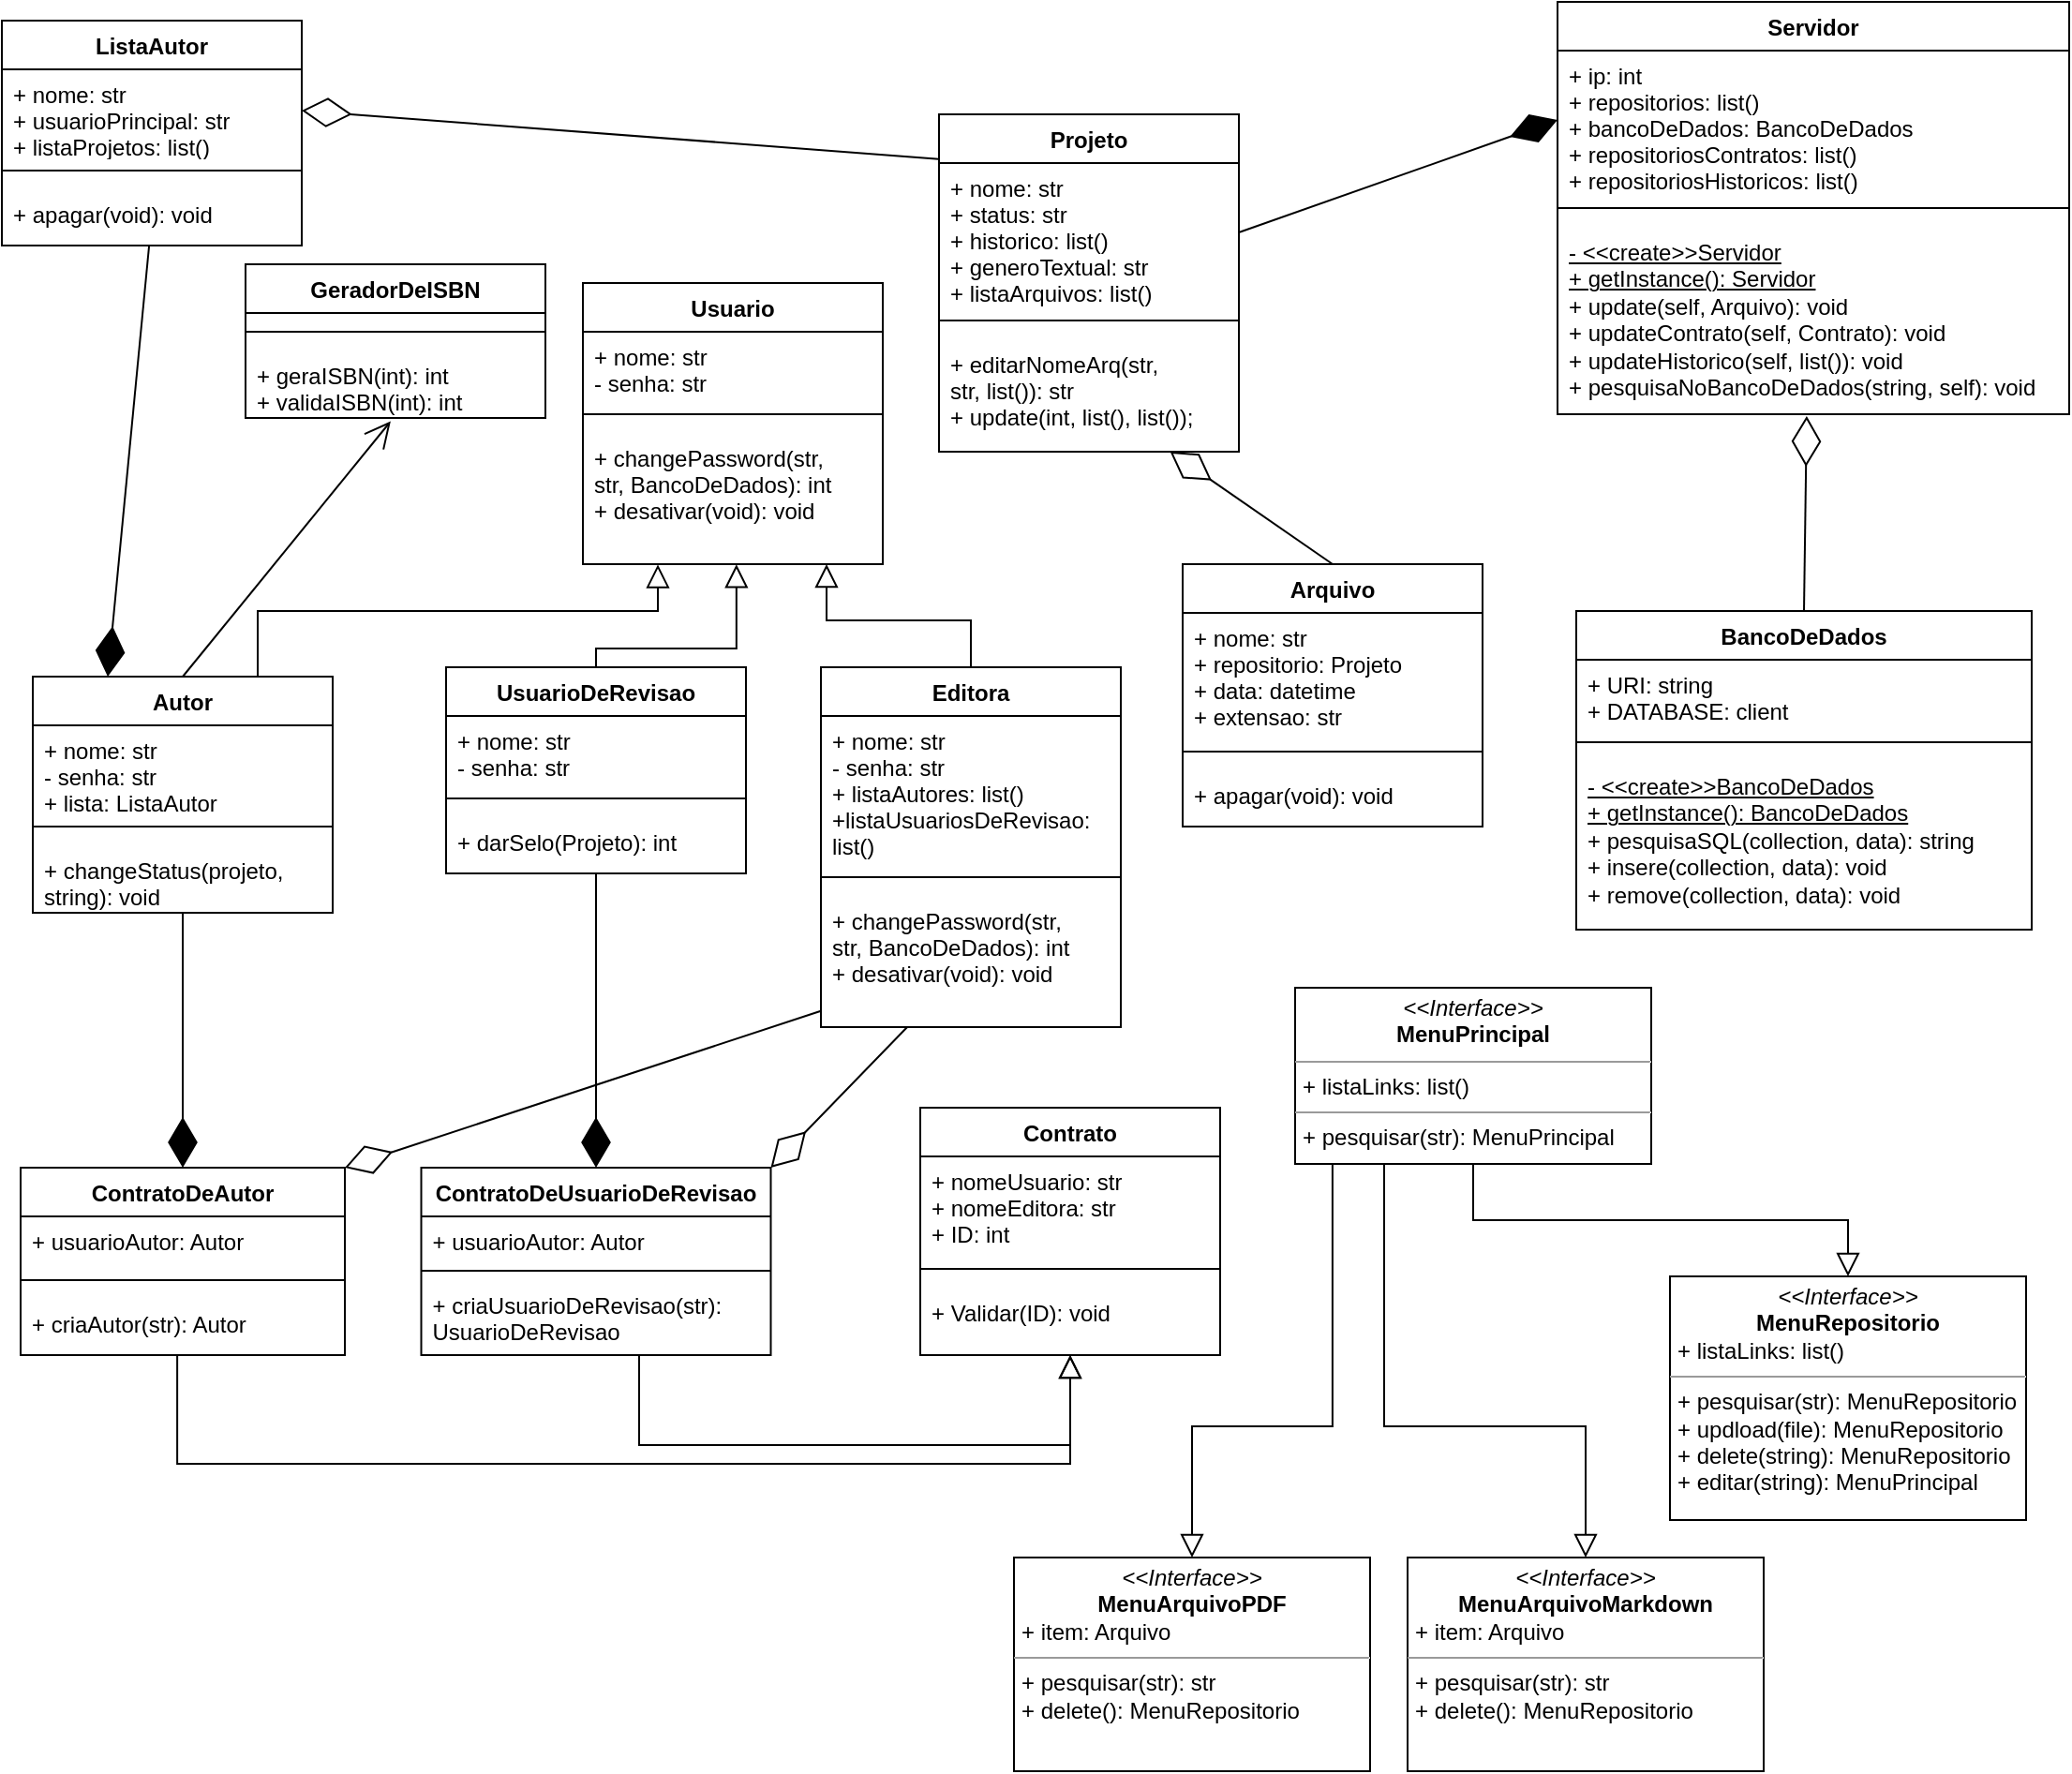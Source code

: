 <mxfile version="16.5.3" type="github">
  <diagram id="iD0jJyExuzn9wdiRFbf3" name="Page-1">
    <mxGraphModel dx="1021" dy="584" grid="1" gridSize="10" guides="1" tooltips="1" connect="1" arrows="1" fold="1" page="1" pageScale="1" pageWidth="1169" pageHeight="827" background="#ffffff" math="0" shadow="0">
      <root>
        <mxCell id="0" />
        <mxCell id="1" parent="0" />
        <mxCell id="a2z8byq1sfgldATIfAdU-1" value="Usuario" style="swimlane;fontStyle=1;align=center;verticalAlign=top;childLayout=stackLayout;horizontal=1;startSize=26;horizontalStack=0;resizeParent=1;resizeParentMax=0;resizeLast=0;collapsible=1;marginBottom=0;" parent="1" vertex="1">
          <mxGeometry x="320" y="690" width="160" height="150" as="geometry" />
        </mxCell>
        <mxCell id="a2z8byq1sfgldATIfAdU-2" value="+ nome: str&#xa;- senha: str" style="text;strokeColor=none;fillColor=none;align=left;verticalAlign=top;spacingLeft=4;spacingRight=4;overflow=hidden;rotatable=0;points=[[0,0.5],[1,0.5]];portConstraint=eastwest;" parent="a2z8byq1sfgldATIfAdU-1" vertex="1">
          <mxGeometry y="26" width="160" height="34" as="geometry" />
        </mxCell>
        <mxCell id="a2z8byq1sfgldATIfAdU-3" value="" style="line;strokeWidth=1;fillColor=none;align=left;verticalAlign=middle;spacingTop=-1;spacingLeft=3;spacingRight=3;rotatable=0;labelPosition=right;points=[];portConstraint=eastwest;" parent="a2z8byq1sfgldATIfAdU-1" vertex="1">
          <mxGeometry y="60" width="160" height="20" as="geometry" />
        </mxCell>
        <mxCell id="a2z8byq1sfgldATIfAdU-4" value="+ changePassword(str,&#xa;str, BancoDeDados): int&#xa;+ desativar(void): void " style="text;strokeColor=none;fillColor=none;align=left;verticalAlign=top;spacingLeft=4;spacingRight=4;overflow=hidden;rotatable=0;points=[[0,0.5],[1,0.5]];portConstraint=eastwest;" parent="a2z8byq1sfgldATIfAdU-1" vertex="1">
          <mxGeometry y="80" width="160" height="70" as="geometry" />
        </mxCell>
        <mxCell id="a2z8byq1sfgldATIfAdU-5" value="Autor" style="swimlane;fontStyle=1;align=center;verticalAlign=top;childLayout=stackLayout;horizontal=1;startSize=26;horizontalStack=0;resizeParent=1;resizeParentMax=0;resizeLast=0;collapsible=1;marginBottom=0;" parent="1" vertex="1">
          <mxGeometry x="26.5" y="900" width="160" height="126" as="geometry" />
        </mxCell>
        <mxCell id="a2z8byq1sfgldATIfAdU-6" value="+ nome: str&#xa;- senha: str&#xa;+ lista: ListaAutor" style="text;strokeColor=none;fillColor=none;align=left;verticalAlign=top;spacingLeft=4;spacingRight=4;overflow=hidden;rotatable=0;points=[[0,0.5],[1,0.5]];portConstraint=eastwest;" parent="a2z8byq1sfgldATIfAdU-5" vertex="1">
          <mxGeometry y="26" width="160" height="44" as="geometry" />
        </mxCell>
        <mxCell id="a2z8byq1sfgldATIfAdU-7" value="" style="line;strokeWidth=1;fillColor=none;align=left;verticalAlign=middle;spacingTop=-1;spacingLeft=3;spacingRight=3;rotatable=0;labelPosition=right;points=[];portConstraint=eastwest;" parent="a2z8byq1sfgldATIfAdU-5" vertex="1">
          <mxGeometry y="70" width="160" height="20" as="geometry" />
        </mxCell>
        <mxCell id="a2z8byq1sfgldATIfAdU-8" value="+ changeStatus(projeto,&#xa;string): void" style="text;strokeColor=none;fillColor=none;align=left;verticalAlign=top;spacingLeft=4;spacingRight=4;overflow=hidden;rotatable=0;points=[[0,0.5],[1,0.5]];portConstraint=eastwest;" parent="a2z8byq1sfgldATIfAdU-5" vertex="1">
          <mxGeometry y="90" width="160" height="36" as="geometry" />
        </mxCell>
        <mxCell id="a2z8byq1sfgldATIfAdU-9" value="" style="endArrow=block;endSize=10;endFill=0;shadow=0;strokeWidth=1;rounded=0;edgeStyle=elbowEdgeStyle;elbow=vertical;exitX=0.75;exitY=0;exitDx=0;exitDy=0;entryX=0.25;entryY=1.003;entryDx=0;entryDy=0;entryPerimeter=0;" parent="1" source="a2z8byq1sfgldATIfAdU-5" target="a2z8byq1sfgldATIfAdU-4" edge="1">
          <mxGeometry width="160" relative="1" as="geometry">
            <mxPoint x="387" y="959" as="sourcePoint" />
            <mxPoint x="437" y="845" as="targetPoint" />
            <Array as="points">
              <mxPoint x="170" y="865" />
              <mxPoint x="407" y="865" />
              <mxPoint x="417" y="895" />
            </Array>
          </mxGeometry>
        </mxCell>
        <mxCell id="a2z8byq1sfgldATIfAdU-10" value="UsuarioDeRevisao" style="swimlane;fontStyle=1;align=center;verticalAlign=top;childLayout=stackLayout;horizontal=1;startSize=26;horizontalStack=0;resizeParent=1;resizeParentMax=0;resizeLast=0;collapsible=1;marginBottom=0;" parent="1" vertex="1">
          <mxGeometry x="247" y="895" width="160" height="110" as="geometry" />
        </mxCell>
        <mxCell id="a2z8byq1sfgldATIfAdU-11" value="+ nome: str&#xa;- senha: str" style="text;strokeColor=none;fillColor=none;align=left;verticalAlign=top;spacingLeft=4;spacingRight=4;overflow=hidden;rotatable=0;points=[[0,0.5],[1,0.5]];portConstraint=eastwest;" parent="a2z8byq1sfgldATIfAdU-10" vertex="1">
          <mxGeometry y="26" width="160" height="34" as="geometry" />
        </mxCell>
        <mxCell id="a2z8byq1sfgldATIfAdU-12" value="" style="line;strokeWidth=1;fillColor=none;align=left;verticalAlign=middle;spacingTop=-1;spacingLeft=3;spacingRight=3;rotatable=0;labelPosition=right;points=[];portConstraint=eastwest;" parent="a2z8byq1sfgldATIfAdU-10" vertex="1">
          <mxGeometry y="60" width="160" height="20" as="geometry" />
        </mxCell>
        <mxCell id="a2z8byq1sfgldATIfAdU-13" value="+ darSelo(Projeto): int" style="text;strokeColor=none;fillColor=none;align=left;verticalAlign=top;spacingLeft=4;spacingRight=4;overflow=hidden;rotatable=0;points=[[0,0.5],[1,0.5]];portConstraint=eastwest;" parent="a2z8byq1sfgldATIfAdU-10" vertex="1">
          <mxGeometry y="80" width="160" height="30" as="geometry" />
        </mxCell>
        <mxCell id="a2z8byq1sfgldATIfAdU-14" value="" style="endArrow=block;endSize=10;endFill=0;shadow=0;strokeWidth=1;rounded=0;edgeStyle=elbowEdgeStyle;elbow=vertical;exitX=0.5;exitY=0;exitDx=0;exitDy=0;entryX=0.512;entryY=1.002;entryDx=0;entryDy=0;entryPerimeter=0;" parent="1" source="a2z8byq1sfgldATIfAdU-10" target="a2z8byq1sfgldATIfAdU-4" edge="1">
          <mxGeometry width="160" relative="1" as="geometry">
            <mxPoint x="567" y="975" as="sourcePoint" />
            <mxPoint x="437" y="845" as="targetPoint" />
            <Array as="points">
              <mxPoint x="447" y="885" />
              <mxPoint x="487" y="865" />
              <mxPoint x="487" y="895" />
              <mxPoint x="497" y="905" />
            </Array>
          </mxGeometry>
        </mxCell>
        <mxCell id="a2z8byq1sfgldATIfAdU-15" value="Projeto" style="swimlane;fontStyle=1;align=center;verticalAlign=top;childLayout=stackLayout;horizontal=1;startSize=26;horizontalStack=0;resizeParent=1;resizeParentMax=0;resizeLast=0;collapsible=1;marginBottom=0;" parent="1" vertex="1">
          <mxGeometry x="510" y="600" width="160" height="180" as="geometry" />
        </mxCell>
        <mxCell id="a2z8byq1sfgldATIfAdU-16" value="+ nome: str&#xa;+ status: str&#xa;+ historico: list()&#xa;+ generoTextual: str&#xa;+ listaArquivos: list()&#xa;" style="text;strokeColor=none;fillColor=none;align=left;verticalAlign=top;spacingLeft=4;spacingRight=4;overflow=hidden;rotatable=0;points=[[0,0.5],[1,0.5]];portConstraint=eastwest;" parent="a2z8byq1sfgldATIfAdU-15" vertex="1">
          <mxGeometry y="26" width="160" height="74" as="geometry" />
        </mxCell>
        <mxCell id="a2z8byq1sfgldATIfAdU-17" value="" style="line;strokeWidth=1;fillColor=none;align=left;verticalAlign=middle;spacingTop=-1;spacingLeft=3;spacingRight=3;rotatable=0;labelPosition=right;points=[];portConstraint=eastwest;" parent="a2z8byq1sfgldATIfAdU-15" vertex="1">
          <mxGeometry y="100" width="160" height="20" as="geometry" />
        </mxCell>
        <mxCell id="a2z8byq1sfgldATIfAdU-18" value="+ editarNomeArq(str, &#xa;str, list()): str&#xa;+ update(int, list(), list());" style="text;strokeColor=none;fillColor=none;align=left;verticalAlign=top;spacingLeft=4;spacingRight=4;overflow=hidden;rotatable=0;points=[[0,0.5],[1,0.5]];portConstraint=eastwest;" parent="a2z8byq1sfgldATIfAdU-15" vertex="1">
          <mxGeometry y="120" width="160" height="60" as="geometry" />
        </mxCell>
        <mxCell id="a2z8byq1sfgldATIfAdU-19" value="ListaAutor" style="swimlane;fontStyle=1;align=center;verticalAlign=top;childLayout=stackLayout;horizontal=1;startSize=26;horizontalStack=0;resizeParent=1;resizeParentMax=0;resizeLast=0;collapsible=1;marginBottom=0;" parent="1" vertex="1">
          <mxGeometry x="10" y="550" width="160" height="120" as="geometry" />
        </mxCell>
        <mxCell id="a2z8byq1sfgldATIfAdU-20" value="+ nome: str&#xa;+ usuarioPrincipal: str&#xa;+ listaProjetos: list()" style="text;strokeColor=none;fillColor=none;align=left;verticalAlign=top;spacingLeft=4;spacingRight=4;overflow=hidden;rotatable=0;points=[[0,0.5],[1,0.5]];portConstraint=eastwest;" parent="a2z8byq1sfgldATIfAdU-19" vertex="1">
          <mxGeometry y="26" width="160" height="44" as="geometry" />
        </mxCell>
        <mxCell id="a2z8byq1sfgldATIfAdU-21" value="" style="line;strokeWidth=1;fillColor=none;align=left;verticalAlign=middle;spacingTop=-1;spacingLeft=3;spacingRight=3;rotatable=0;labelPosition=right;points=[];portConstraint=eastwest;" parent="a2z8byq1sfgldATIfAdU-19" vertex="1">
          <mxGeometry y="70" width="160" height="20" as="geometry" />
        </mxCell>
        <mxCell id="a2z8byq1sfgldATIfAdU-22" value="+ apagar(void): void" style="text;strokeColor=none;fillColor=none;align=left;verticalAlign=top;spacingLeft=4;spacingRight=4;overflow=hidden;rotatable=0;points=[[0,0.5],[1,0.5]];portConstraint=eastwest;" parent="a2z8byq1sfgldATIfAdU-19" vertex="1">
          <mxGeometry y="90" width="160" height="30" as="geometry" />
        </mxCell>
        <mxCell id="a2z8byq1sfgldATIfAdU-23" value="Editora" style="swimlane;fontStyle=1;align=center;verticalAlign=top;childLayout=stackLayout;horizontal=1;startSize=26;horizontalStack=0;resizeParent=1;resizeParentMax=0;resizeLast=0;collapsible=1;marginBottom=0;" parent="1" vertex="1">
          <mxGeometry x="447" y="895" width="160" height="192" as="geometry" />
        </mxCell>
        <mxCell id="a2z8byq1sfgldATIfAdU-24" value="+ nome: str&#xa;- senha: str&#xa;+ listaAutores: list()&#xa;+listaUsuariosDeRevisao:&#xa;list()" style="text;strokeColor=none;fillColor=none;align=left;verticalAlign=top;spacingLeft=4;spacingRight=4;overflow=hidden;rotatable=0;points=[[0,0.5],[1,0.5]];portConstraint=eastwest;" parent="a2z8byq1sfgldATIfAdU-23" vertex="1">
          <mxGeometry y="26" width="160" height="76" as="geometry" />
        </mxCell>
        <mxCell id="a2z8byq1sfgldATIfAdU-25" value="" style="line;strokeWidth=1;fillColor=none;align=left;verticalAlign=middle;spacingTop=-1;spacingLeft=3;spacingRight=3;rotatable=0;labelPosition=right;points=[];portConstraint=eastwest;" parent="a2z8byq1sfgldATIfAdU-23" vertex="1">
          <mxGeometry y="102" width="160" height="20" as="geometry" />
        </mxCell>
        <mxCell id="a2z8byq1sfgldATIfAdU-26" value="+ changePassword(str,&#xa;str, BancoDeDados): int&#xa;+ desativar(void): void " style="text;strokeColor=none;fillColor=none;align=left;verticalAlign=top;spacingLeft=4;spacingRight=4;overflow=hidden;rotatable=0;points=[[0,0.5],[1,0.5]];portConstraint=eastwest;" parent="a2z8byq1sfgldATIfAdU-23" vertex="1">
          <mxGeometry y="122" width="160" height="70" as="geometry" />
        </mxCell>
        <mxCell id="a2z8byq1sfgldATIfAdU-27" value="ContratoDeAutor" style="swimlane;fontStyle=1;align=center;verticalAlign=top;childLayout=stackLayout;horizontal=1;startSize=26;horizontalStack=0;resizeParent=1;resizeParentMax=0;resizeLast=0;collapsible=1;marginBottom=0;" parent="1" vertex="1">
          <mxGeometry x="20" y="1162" width="173" height="100" as="geometry" />
        </mxCell>
        <mxCell id="a2z8byq1sfgldATIfAdU-28" value="+ usuarioAutor: Autor" style="text;strokeColor=none;fillColor=none;align=left;verticalAlign=top;spacingLeft=4;spacingRight=4;overflow=hidden;rotatable=0;points=[[0,0.5],[1,0.5]];portConstraint=eastwest;" parent="a2z8byq1sfgldATIfAdU-27" vertex="1">
          <mxGeometry y="26" width="173" height="24" as="geometry" />
        </mxCell>
        <mxCell id="a2z8byq1sfgldATIfAdU-29" value="" style="line;strokeWidth=1;fillColor=none;align=left;verticalAlign=middle;spacingTop=-1;spacingLeft=3;spacingRight=3;rotatable=0;labelPosition=right;points=[];portConstraint=eastwest;" parent="a2z8byq1sfgldATIfAdU-27" vertex="1">
          <mxGeometry y="50" width="173" height="20" as="geometry" />
        </mxCell>
        <mxCell id="a2z8byq1sfgldATIfAdU-30" value="+ criaAutor(str): Autor" style="text;strokeColor=none;fillColor=none;align=left;verticalAlign=top;spacingLeft=4;spacingRight=4;overflow=hidden;rotatable=0;points=[[0,0.5],[1,0.5]];portConstraint=eastwest;" parent="a2z8byq1sfgldATIfAdU-27" vertex="1">
          <mxGeometry y="70" width="173" height="30" as="geometry" />
        </mxCell>
        <mxCell id="a2z8byq1sfgldATIfAdU-31" value="Contrato" style="swimlane;fontStyle=1;align=center;verticalAlign=top;childLayout=stackLayout;horizontal=1;startSize=26;horizontalStack=0;resizeParent=1;resizeParentMax=0;resizeLast=0;collapsible=1;marginBottom=0;" parent="1" vertex="1">
          <mxGeometry x="500" y="1130" width="160" height="132" as="geometry" />
        </mxCell>
        <mxCell id="a2z8byq1sfgldATIfAdU-32" value="+ nomeUsuario: str&#xa;+ nomeEditora: str&#xa;+ ID: int" style="text;strokeColor=none;fillColor=none;align=left;verticalAlign=top;spacingLeft=4;spacingRight=4;overflow=hidden;rotatable=0;points=[[0,0.5],[1,0.5]];portConstraint=eastwest;" parent="a2z8byq1sfgldATIfAdU-31" vertex="1">
          <mxGeometry y="26" width="160" height="50" as="geometry" />
        </mxCell>
        <mxCell id="a2z8byq1sfgldATIfAdU-33" value="" style="line;strokeWidth=1;fillColor=none;align=left;verticalAlign=middle;spacingTop=-1;spacingLeft=3;spacingRight=3;rotatable=0;labelPosition=right;points=[];portConstraint=eastwest;" parent="a2z8byq1sfgldATIfAdU-31" vertex="1">
          <mxGeometry y="76" width="160" height="20" as="geometry" />
        </mxCell>
        <mxCell id="a2z8byq1sfgldATIfAdU-34" value="+ Validar(ID): void" style="text;strokeColor=none;fillColor=none;align=left;verticalAlign=top;spacingLeft=4;spacingRight=4;overflow=hidden;rotatable=0;points=[[0,0.5],[1,0.5]];portConstraint=eastwest;" parent="a2z8byq1sfgldATIfAdU-31" vertex="1">
          <mxGeometry y="96" width="160" height="36" as="geometry" />
        </mxCell>
        <mxCell id="a2z8byq1sfgldATIfAdU-35" value="Arquivo" style="swimlane;fontStyle=1;align=center;verticalAlign=top;childLayout=stackLayout;horizontal=1;startSize=26;horizontalStack=0;resizeParent=1;resizeParentMax=0;resizeLast=0;collapsible=1;marginBottom=0;" parent="1" vertex="1">
          <mxGeometry x="640" y="840" width="160" height="140" as="geometry" />
        </mxCell>
        <mxCell id="a2z8byq1sfgldATIfAdU-36" value="+ nome: str&#xa;+ repositorio: Projeto&#xa;+ data: datetime&#xa;+ extensao: str" style="text;strokeColor=none;fillColor=none;align=left;verticalAlign=top;spacingLeft=4;spacingRight=4;overflow=hidden;rotatable=0;points=[[0,0.5],[1,0.5]];portConstraint=eastwest;" parent="a2z8byq1sfgldATIfAdU-35" vertex="1">
          <mxGeometry y="26" width="160" height="64" as="geometry" />
        </mxCell>
        <mxCell id="a2z8byq1sfgldATIfAdU-37" value="" style="line;strokeWidth=1;fillColor=none;align=left;verticalAlign=middle;spacingTop=-1;spacingLeft=3;spacingRight=3;rotatable=0;labelPosition=right;points=[];portConstraint=eastwest;" parent="a2z8byq1sfgldATIfAdU-35" vertex="1">
          <mxGeometry y="90" width="160" height="20" as="geometry" />
        </mxCell>
        <mxCell id="a2z8byq1sfgldATIfAdU-38" value="+ apagar(void): void" style="text;strokeColor=none;fillColor=none;align=left;verticalAlign=top;spacingLeft=4;spacingRight=4;overflow=hidden;rotatable=0;points=[[0,0.5],[1,0.5]];portConstraint=eastwest;" parent="a2z8byq1sfgldATIfAdU-35" vertex="1">
          <mxGeometry y="110" width="160" height="30" as="geometry" />
        </mxCell>
        <mxCell id="a2z8byq1sfgldATIfAdU-39" value="" style="endArrow=diamondThin;endFill=0;endSize=24;html=1;rounded=0;exitX=-0.001;exitY=-0.029;exitDx=0;exitDy=0;entryX=1;entryY=0.5;entryDx=0;entryDy=0;exitPerimeter=0;" parent="1" source="a2z8byq1sfgldATIfAdU-16" target="a2z8byq1sfgldATIfAdU-20" edge="1">
          <mxGeometry width="160" relative="1" as="geometry">
            <mxPoint x="490" y="910" as="sourcePoint" />
            <mxPoint x="650" y="910" as="targetPoint" />
          </mxGeometry>
        </mxCell>
        <mxCell id="a2z8byq1sfgldATIfAdU-40" value="" style="endArrow=diamondThin;endFill=0;endSize=24;html=1;rounded=0;exitX=0.5;exitY=0;exitDx=0;exitDy=0;" parent="1" source="a2z8byq1sfgldATIfAdU-35" target="a2z8byq1sfgldATIfAdU-18" edge="1">
          <mxGeometry width="160" relative="1" as="geometry">
            <mxPoint x="770" y="863" as="sourcePoint" />
            <mxPoint x="657" y="718" as="targetPoint" />
          </mxGeometry>
        </mxCell>
        <mxCell id="a2z8byq1sfgldATIfAdU-41" value="" style="endArrow=block;endSize=10;endFill=0;shadow=0;strokeWidth=1;rounded=0;edgeStyle=elbowEdgeStyle;elbow=vertical;exitX=0.5;exitY=0;exitDx=0;exitDy=0;" parent="1" source="a2z8byq1sfgldATIfAdU-23" target="a2z8byq1sfgldATIfAdU-4" edge="1">
          <mxGeometry width="160" relative="1" as="geometry">
            <mxPoint x="337" y="905.0" as="sourcePoint" />
            <mxPoint x="388.92" y="820.14" as="targetPoint" />
            <Array as="points">
              <mxPoint x="450" y="870" />
              <mxPoint x="457" y="895" />
              <mxPoint x="497" y="875" />
              <mxPoint x="497" y="905" />
              <mxPoint x="507" y="915" />
            </Array>
          </mxGeometry>
        </mxCell>
        <mxCell id="a2z8byq1sfgldATIfAdU-42" value="" style="endArrow=diamondThin;endFill=1;endSize=24;html=1;rounded=0;entryX=0.5;entryY=0;entryDx=0;entryDy=0;" parent="1" source="a2z8byq1sfgldATIfAdU-13" target="a2z8byq1sfgldATIfAdU-48" edge="1">
          <mxGeometry width="160" relative="1" as="geometry">
            <mxPoint x="490" y="1020" as="sourcePoint" />
            <mxPoint x="230" y="1090" as="targetPoint" />
          </mxGeometry>
        </mxCell>
        <mxCell id="a2z8byq1sfgldATIfAdU-43" value="" style="endArrow=diamondThin;endFill=1;endSize=24;html=1;rounded=0;entryX=0.5;entryY=0;entryDx=0;entryDy=0;" parent="1" source="a2z8byq1sfgldATIfAdU-8" target="a2z8byq1sfgldATIfAdU-27" edge="1">
          <mxGeometry width="160" relative="1" as="geometry">
            <mxPoint x="335.194" y="1085.0" as="sourcePoint" />
            <mxPoint x="190" y="1070" as="targetPoint" />
          </mxGeometry>
        </mxCell>
        <mxCell id="a2z8byq1sfgldATIfAdU-44" value="" style="endArrow=block;endSize=10;endFill=0;shadow=0;strokeWidth=1;rounded=0;edgeStyle=elbowEdgeStyle;elbow=vertical;" parent="1" source="a2z8byq1sfgldATIfAdU-51" target="a2z8byq1sfgldATIfAdU-34" edge="1">
          <mxGeometry width="160" relative="1" as="geometry">
            <mxPoint x="107.69" y="1269.08" as="sourcePoint" />
            <mxPoint x="129.97" y="1320.0" as="targetPoint" />
            <Array as="points">
              <mxPoint x="350" y="1310" />
              <mxPoint x="560" y="1330" />
              <mxPoint x="470" y="1300" />
              <mxPoint x="250" y="1398.86" />
              <mxPoint x="290" y="1378.86" />
              <mxPoint x="290" y="1408.86" />
              <mxPoint x="300" y="1418.86" />
            </Array>
          </mxGeometry>
        </mxCell>
        <mxCell id="a2z8byq1sfgldATIfAdU-45" value="" style="endArrow=block;endSize=10;endFill=0;shadow=0;strokeWidth=1;rounded=0;edgeStyle=elbowEdgeStyle;elbow=vertical;exitX=0.483;exitY=1.01;exitDx=0;exitDy=0;exitPerimeter=0;" parent="1" source="a2z8byq1sfgldATIfAdU-30" target="a2z8byq1sfgldATIfAdU-34" edge="1">
          <mxGeometry width="160" relative="1" as="geometry">
            <mxPoint x="117.69" y="1313.08" as="sourcePoint" />
            <mxPoint x="600" y="1350.0" as="targetPoint" />
            <Array as="points">
              <mxPoint x="350" y="1320" />
              <mxPoint x="580" y="1340" />
              <mxPoint x="600" y="1320" />
              <mxPoint x="510" y="1350" />
              <mxPoint x="530" y="1340" />
              <mxPoint x="470" y="1370" />
              <mxPoint x="550" y="1340" />
              <mxPoint x="430" y="1380" />
              <mxPoint x="260" y="1408.86" />
              <mxPoint x="300" y="1388.86" />
              <mxPoint x="300" y="1418.86" />
              <mxPoint x="310" y="1428.86" />
            </Array>
          </mxGeometry>
        </mxCell>
        <mxCell id="a2z8byq1sfgldATIfAdU-46" value="" style="endArrow=diamondThin;endFill=0;endSize=24;html=1;rounded=0;entryX=1;entryY=0;entryDx=0;entryDy=0;" parent="1" source="a2z8byq1sfgldATIfAdU-26" target="a2z8byq1sfgldATIfAdU-48" edge="1">
          <mxGeometry width="160" relative="1" as="geometry">
            <mxPoint x="850" y="1000.0" as="sourcePoint" />
            <mxPoint x="212.0" y="1150" as="targetPoint" />
          </mxGeometry>
        </mxCell>
        <mxCell id="a2z8byq1sfgldATIfAdU-47" value="" style="endArrow=diamondThin;endFill=0;endSize=24;html=1;rounded=0;entryX=1;entryY=0;entryDx=0;entryDy=0;" parent="1" source="a2z8byq1sfgldATIfAdU-26" target="a2z8byq1sfgldATIfAdU-27" edge="1">
          <mxGeometry width="160" relative="1" as="geometry">
            <mxPoint x="509.96" y="1059.97" as="sourcePoint" />
            <mxPoint x="222" y="1160" as="targetPoint" />
          </mxGeometry>
        </mxCell>
        <mxCell id="a2z8byq1sfgldATIfAdU-48" value="ContratoDeUsuarioDeRevisao" style="swimlane;fontStyle=1;align=center;verticalAlign=top;childLayout=stackLayout;horizontal=1;startSize=26;horizontalStack=0;resizeParent=1;resizeParentMax=0;resizeLast=0;collapsible=1;marginBottom=0;" parent="1" vertex="1">
          <mxGeometry x="233.75" y="1162" width="186.5" height="100" as="geometry" />
        </mxCell>
        <mxCell id="a2z8byq1sfgldATIfAdU-49" value="+ usuarioAutor: Autor" style="text;strokeColor=none;fillColor=none;align=left;verticalAlign=top;spacingLeft=4;spacingRight=4;overflow=hidden;rotatable=0;points=[[0,0.5],[1,0.5]];portConstraint=eastwest;" parent="a2z8byq1sfgldATIfAdU-48" vertex="1">
          <mxGeometry y="26" width="186.5" height="24" as="geometry" />
        </mxCell>
        <mxCell id="a2z8byq1sfgldATIfAdU-50" value="" style="line;strokeWidth=1;fillColor=none;align=left;verticalAlign=middle;spacingTop=-1;spacingLeft=3;spacingRight=3;rotatable=0;labelPosition=right;points=[];portConstraint=eastwest;" parent="a2z8byq1sfgldATIfAdU-48" vertex="1">
          <mxGeometry y="50" width="186.5" height="10" as="geometry" />
        </mxCell>
        <mxCell id="a2z8byq1sfgldATIfAdU-51" value="+ criaUsuarioDeRevisao(str): &#xa;UsuarioDeRevisao" style="text;strokeColor=none;fillColor=none;align=left;verticalAlign=top;spacingLeft=4;spacingRight=4;overflow=hidden;rotatable=0;points=[[0,0.5],[1,0.5]];portConstraint=eastwest;" parent="a2z8byq1sfgldATIfAdU-48" vertex="1">
          <mxGeometry y="60" width="186.5" height="40" as="geometry" />
        </mxCell>
        <mxCell id="a2z8byq1sfgldATIfAdU-52" value="" style="endArrow=diamondThin;endFill=1;endSize=24;html=1;rounded=0;entryX=0.25;entryY=0;entryDx=0;entryDy=0;" parent="1" source="a2z8byq1sfgldATIfAdU-22" target="a2z8byq1sfgldATIfAdU-5" edge="1">
          <mxGeometry width="160" relative="1" as="geometry">
            <mxPoint x="116.5" y="1026" as="sourcePoint" />
            <mxPoint x="116.5" y="1172.0" as="targetPoint" />
          </mxGeometry>
        </mxCell>
        <mxCell id="a2z8byq1sfgldATIfAdU-53" value="Servidor" style="swimlane;fontStyle=1;align=center;verticalAlign=top;childLayout=stackLayout;horizontal=1;startSize=26;horizontalStack=0;resizeParent=1;resizeParentMax=0;resizeLast=0;collapsible=1;marginBottom=0;" parent="1" vertex="1">
          <mxGeometry x="840" y="540" width="273" height="220" as="geometry" />
        </mxCell>
        <mxCell id="a2z8byq1sfgldATIfAdU-54" value="+ ip: int&#xa;+ repositorios: list()&#xa;+ bancoDeDados: BancoDeDados&#xa;+ repositoriosContratos: list()&#xa;+ repositoriosHistoricos: list()" style="text;strokeColor=none;fillColor=none;align=left;verticalAlign=top;spacingLeft=4;spacingRight=4;overflow=hidden;rotatable=0;points=[[0,0.5],[1,0.5]];portConstraint=eastwest;" parent="a2z8byq1sfgldATIfAdU-53" vertex="1">
          <mxGeometry y="26" width="273" height="74" as="geometry" />
        </mxCell>
        <mxCell id="a2z8byq1sfgldATIfAdU-55" value="" style="line;strokeWidth=1;fillColor=none;align=left;verticalAlign=middle;spacingTop=-1;spacingLeft=3;spacingRight=3;rotatable=0;labelPosition=right;points=[];portConstraint=eastwest;" parent="a2z8byq1sfgldATIfAdU-53" vertex="1">
          <mxGeometry y="100" width="273" height="20" as="geometry" />
        </mxCell>
        <mxCell id="a2z8byq1sfgldATIfAdU-56" value="&lt;u&gt;- &amp;lt;&amp;lt;create&amp;gt;&amp;gt;Servidor&lt;br&gt;+ getInstance(): Servidor&lt;/u&gt;&lt;br&gt;+ update(self, Arquivo): void&lt;br&gt;+ updateContrato(self, Contrato): void&lt;br&gt;+ updateHistorico(self, list()): void&lt;br&gt;+ pesquisaNoBancoDeDados(string, self): void" style="text;strokeColor=none;fillColor=none;align=left;verticalAlign=top;spacingLeft=4;spacingRight=4;overflow=hidden;rotatable=0;points=[[0,0.5],[1,0.5]];portConstraint=eastwest;html=1;" parent="a2z8byq1sfgldATIfAdU-53" vertex="1">
          <mxGeometry y="120" width="273" height="100" as="geometry" />
        </mxCell>
        <mxCell id="a2z8byq1sfgldATIfAdU-57" value="" style="endArrow=diamondThin;endFill=1;endSize=24;html=1;rounded=0;exitX=1;exitY=0.5;exitDx=0;exitDy=0;entryX=0;entryY=0.5;entryDx=0;entryDy=0;" parent="1" source="a2z8byq1sfgldATIfAdU-16" target="a2z8byq1sfgldATIfAdU-54" edge="1">
          <mxGeometry width="160" relative="1" as="geometry">
            <mxPoint x="106.278" y="790" as="sourcePoint" />
            <mxPoint x="760" y="770" as="targetPoint" />
          </mxGeometry>
        </mxCell>
        <mxCell id="a2z8byq1sfgldATIfAdU-58" value="BancoDeDados" style="swimlane;fontStyle=1;align=center;verticalAlign=top;childLayout=stackLayout;horizontal=1;startSize=26;horizontalStack=0;resizeParent=1;resizeParentMax=0;resizeLast=0;collapsible=1;marginBottom=0;" parent="1" vertex="1">
          <mxGeometry x="850" y="865" width="243" height="170" as="geometry" />
        </mxCell>
        <mxCell id="a2z8byq1sfgldATIfAdU-59" value="+ URI: string&#xa;+ DATABASE: client" style="text;strokeColor=none;fillColor=none;align=left;verticalAlign=top;spacingLeft=4;spacingRight=4;overflow=hidden;rotatable=0;points=[[0,0.5],[1,0.5]];portConstraint=eastwest;" parent="a2z8byq1sfgldATIfAdU-58" vertex="1">
          <mxGeometry y="26" width="243" height="34" as="geometry" />
        </mxCell>
        <mxCell id="a2z8byq1sfgldATIfAdU-60" value="" style="line;strokeWidth=1;fillColor=none;align=left;verticalAlign=middle;spacingTop=-1;spacingLeft=3;spacingRight=3;rotatable=0;labelPosition=right;points=[];portConstraint=eastwest;" parent="a2z8byq1sfgldATIfAdU-58" vertex="1">
          <mxGeometry y="60" width="243" height="20" as="geometry" />
        </mxCell>
        <mxCell id="a2z8byq1sfgldATIfAdU-61" value="&lt;u&gt;- &amp;lt;&amp;lt;create&amp;gt;&amp;gt;BancoDeDados&lt;br&gt;+ getInstance(): BancoDeDados&lt;/u&gt;&lt;br&gt;+ pesquisaSQL(collection, data): string&lt;br&gt;+ insere(collection, data): void&lt;br&gt;+ remove(collection, data): void" style="text;strokeColor=none;fillColor=none;align=left;verticalAlign=top;spacingLeft=4;spacingRight=4;overflow=hidden;rotatable=0;points=[[0,0.5],[1,0.5]];portConstraint=eastwest;html=1;fontStyle=0" parent="a2z8byq1sfgldATIfAdU-58" vertex="1">
          <mxGeometry y="80" width="243" height="90" as="geometry" />
        </mxCell>
        <mxCell id="a2z8byq1sfgldATIfAdU-62" value="" style="endArrow=diamondThin;endFill=0;endSize=24;html=1;rounded=0;exitX=0.5;exitY=0;exitDx=0;exitDy=0;entryX=0.487;entryY=1.01;entryDx=0;entryDy=0;entryPerimeter=0;" parent="1" source="a2z8byq1sfgldATIfAdU-58" target="a2z8byq1sfgldATIfAdU-56" edge="1">
          <mxGeometry width="160" relative="1" as="geometry">
            <mxPoint x="730" y="850" as="sourcePoint" />
            <mxPoint x="963.5" y="760" as="targetPoint" />
          </mxGeometry>
        </mxCell>
        <mxCell id="a2z8byq1sfgldATIfAdU-63" value="GeradorDeISBN" style="swimlane;fontStyle=1;align=center;verticalAlign=top;childLayout=stackLayout;horizontal=1;startSize=26;horizontalStack=0;resizeParent=1;resizeParentMax=0;resizeLast=0;collapsible=1;marginBottom=0;" parent="1" vertex="1">
          <mxGeometry x="140" y="680" width="160" height="82" as="geometry" />
        </mxCell>
        <mxCell id="a2z8byq1sfgldATIfAdU-64" value="" style="line;strokeWidth=1;fillColor=none;align=left;verticalAlign=middle;spacingTop=-1;spacingLeft=3;spacingRight=3;rotatable=0;labelPosition=right;points=[];portConstraint=eastwest;" parent="a2z8byq1sfgldATIfAdU-63" vertex="1">
          <mxGeometry y="26" width="160" height="20" as="geometry" />
        </mxCell>
        <mxCell id="a2z8byq1sfgldATIfAdU-65" value="+ geraISBN(int): int&#xa;+ validaISBN(int): int" style="text;strokeColor=none;fillColor=none;align=left;verticalAlign=top;spacingLeft=4;spacingRight=4;overflow=hidden;rotatable=0;points=[[0,0.5],[1,0.5]];portConstraint=eastwest;" parent="a2z8byq1sfgldATIfAdU-63" vertex="1">
          <mxGeometry y="46" width="160" height="36" as="geometry" />
        </mxCell>
        <mxCell id="a2z8byq1sfgldATIfAdU-66" value="" style="endArrow=open;endFill=1;endSize=12;html=1;rounded=0;exitX=0.5;exitY=0;exitDx=0;exitDy=0;entryX=0.484;entryY=1.049;entryDx=0;entryDy=0;entryPerimeter=0;" parent="1" source="a2z8byq1sfgldATIfAdU-5" target="a2z8byq1sfgldATIfAdU-65" edge="1">
          <mxGeometry width="160" relative="1" as="geometry">
            <mxPoint x="110" y="810" as="sourcePoint" />
            <mxPoint x="270" y="810" as="targetPoint" />
          </mxGeometry>
        </mxCell>
        <mxCell id="a2z8byq1sfgldATIfAdU-67" value="&lt;p style=&quot;margin: 0px ; margin-top: 4px ; text-align: center&quot;&gt;&lt;i&gt;&amp;lt;&amp;lt;Interface&amp;gt;&amp;gt;&lt;/i&gt;&lt;br&gt;&lt;b&gt;MenuPrincipal&lt;/b&gt;&lt;/p&gt;&lt;hr size=&quot;1&quot;&gt;&lt;p style=&quot;margin: 0px ; margin-left: 4px&quot;&gt;+ listaLinks: list()&lt;/p&gt;&lt;hr size=&quot;1&quot;&gt;&lt;p style=&quot;margin: 0px ; margin-left: 4px&quot;&gt;+ pesquisar(str): MenuPrincipal&lt;/p&gt;&lt;p style=&quot;margin: 0px ; margin-left: 4px&quot;&gt;&lt;br&gt;&lt;br&gt;&lt;/p&gt;" style="verticalAlign=top;align=left;overflow=fill;fontSize=12;fontFamily=Helvetica;html=1;" parent="1" vertex="1">
          <mxGeometry x="700" y="1066" width="190" height="94" as="geometry" />
        </mxCell>
        <mxCell id="a2z8byq1sfgldATIfAdU-68" value="&lt;p style=&quot;margin: 0px ; margin-top: 4px ; text-align: center&quot;&gt;&lt;i&gt;&amp;lt;&amp;lt;Interface&amp;gt;&amp;gt;&lt;/i&gt;&lt;br&gt;&lt;b&gt;MenuRepositorio&lt;/b&gt;&lt;/p&gt;&lt;p style=&quot;margin: 0px ; margin-left: 4px&quot;&gt;+ listaLinks: list()&lt;/p&gt;&lt;hr size=&quot;1&quot;&gt;&lt;p style=&quot;margin: 0px ; margin-left: 4px&quot;&gt;+ pesquisar(str): MenuRepositorio&lt;/p&gt;&lt;p style=&quot;margin: 0px ; margin-left: 4px&quot;&gt;+ updload(file): MenuRepositorio&lt;/p&gt;&lt;p style=&quot;margin: 0px ; margin-left: 4px&quot;&gt;+ delete(string): MenuRepositorio&lt;/p&gt;&lt;p style=&quot;margin: 0px ; margin-left: 4px&quot;&gt;+ editar(string): MenuPrincipal&lt;/p&gt;&lt;p style=&quot;margin: 0px ; margin-left: 4px&quot;&gt;&lt;br&gt;&lt;br&gt;&lt;/p&gt;" style="verticalAlign=top;align=left;overflow=fill;fontSize=12;fontFamily=Helvetica;html=1;" parent="1" vertex="1">
          <mxGeometry x="900" y="1220" width="190" height="130" as="geometry" />
        </mxCell>
        <mxCell id="a2z8byq1sfgldATIfAdU-69" value="" style="endArrow=block;endSize=10;endFill=0;shadow=0;strokeWidth=1;rounded=0;edgeStyle=elbowEdgeStyle;elbow=vertical;exitX=0.5;exitY=1;exitDx=0;exitDy=0;entryX=0.5;entryY=0;entryDx=0;entryDy=0;" parent="1" source="a2z8byq1sfgldATIfAdU-67" target="a2z8byq1sfgldATIfAdU-68" edge="1">
          <mxGeometry width="160" relative="1" as="geometry">
            <mxPoint x="699.999" y="1360.3" as="sourcePoint" />
            <mxPoint x="1176.44" y="1360" as="targetPoint" />
            <Array as="points">
              <mxPoint x="940" y="1190" />
              <mxPoint x="1176.44" y="1438" />
              <mxPoint x="1196.44" y="1418" />
              <mxPoint x="1106.44" y="1448" />
              <mxPoint x="1126.44" y="1438" />
              <mxPoint x="1066.44" y="1468" />
              <mxPoint x="1146.44" y="1438" />
              <mxPoint x="1026.44" y="1478" />
              <mxPoint x="856.44" y="1506.86" />
              <mxPoint x="896.44" y="1486.86" />
              <mxPoint x="896.44" y="1516.86" />
              <mxPoint x="906.44" y="1526.86" />
            </Array>
          </mxGeometry>
        </mxCell>
        <mxCell id="0rT0vqhnUusjCCvM9n30-1" value="&lt;p style=&quot;margin: 0px ; margin-top: 4px ; text-align: center&quot;&gt;&lt;i&gt;&amp;lt;&amp;lt;Interface&amp;gt;&amp;gt;&lt;/i&gt;&lt;br&gt;&lt;b&gt;MenuArquivoPDF&lt;/b&gt;&lt;/p&gt;&lt;p style=&quot;margin: 0px ; margin-left: 4px&quot;&gt;+ item: Arquivo&lt;/p&gt;&lt;hr size=&quot;1&quot;&gt;&lt;p style=&quot;margin: 0px ; margin-left: 4px&quot;&gt;+ pesquisar(str): str&lt;/p&gt;&lt;p style=&quot;margin: 0px ; margin-left: 4px&quot;&gt;+ delete(): MenuRepositorio&lt;/p&gt;&lt;p style=&quot;margin: 0px ; margin-left: 4px&quot;&gt;&lt;br&gt;&lt;/p&gt;&lt;p style=&quot;margin: 0px ; margin-left: 4px&quot;&gt;&lt;br&gt;&lt;br&gt;&lt;/p&gt;" style="verticalAlign=top;align=left;overflow=fill;fontSize=12;fontFamily=Helvetica;html=1;" vertex="1" parent="1">
          <mxGeometry x="550" y="1370" width="190" height="114" as="geometry" />
        </mxCell>
        <mxCell id="0rT0vqhnUusjCCvM9n30-2" value="&lt;p style=&quot;margin: 0px ; margin-top: 4px ; text-align: center&quot;&gt;&lt;i&gt;&amp;lt;&amp;lt;Interface&amp;gt;&amp;gt;&lt;/i&gt;&lt;br&gt;&lt;b&gt;MenuArquivoMarkdown&lt;/b&gt;&lt;/p&gt;&lt;p style=&quot;margin: 0px ; margin-left: 4px&quot;&gt;+ item: Arquivo&lt;/p&gt;&lt;hr size=&quot;1&quot;&gt;&lt;p style=&quot;margin: 0px 0px 0px 4px&quot;&gt;+ pesquisar(str): str&lt;/p&gt;&lt;p style=&quot;margin: 0px 0px 0px 4px&quot;&gt;+ delete(): MenuRepositorio&lt;/p&gt;&lt;p style=&quot;margin: 0px 0px 0px 4px&quot;&gt;&lt;br&gt;&lt;/p&gt;&lt;p style=&quot;margin: 0px ; margin-left: 4px&quot;&gt;&lt;br&gt;&lt;/p&gt;" style="verticalAlign=top;align=left;overflow=fill;fontSize=12;fontFamily=Helvetica;html=1;" vertex="1" parent="1">
          <mxGeometry x="760" y="1370" width="190" height="114" as="geometry" />
        </mxCell>
        <mxCell id="0rT0vqhnUusjCCvM9n30-3" value="" style="endArrow=block;endSize=10;endFill=0;shadow=0;strokeWidth=1;rounded=0;edgeStyle=elbowEdgeStyle;elbow=vertical;exitX=0.105;exitY=1;exitDx=0;exitDy=0;entryX=0.5;entryY=0;entryDx=0;entryDy=0;exitPerimeter=0;" edge="1" parent="1" source="a2z8byq1sfgldATIfAdU-67" target="0rT0vqhnUusjCCvM9n30-1">
          <mxGeometry width="160" relative="1" as="geometry">
            <mxPoint x="700" y="1230.0" as="sourcePoint" />
            <mxPoint x="900" y="1290" as="targetPoint" />
            <Array as="points">
              <mxPoint x="700" y="1300" />
              <mxPoint x="845" y="1260" />
              <mxPoint x="1081.44" y="1508" />
              <mxPoint x="1101.44" y="1488" />
              <mxPoint x="1011.44" y="1518" />
              <mxPoint x="1031.44" y="1508" />
              <mxPoint x="971.44" y="1538" />
              <mxPoint x="1051.44" y="1508" />
              <mxPoint x="931.44" y="1548" />
              <mxPoint x="761.44" y="1576.86" />
              <mxPoint x="801.44" y="1556.86" />
              <mxPoint x="801.44" y="1586.86" />
              <mxPoint x="811.44" y="1596.86" />
            </Array>
          </mxGeometry>
        </mxCell>
        <mxCell id="0rT0vqhnUusjCCvM9n30-4" value="" style="endArrow=block;endSize=10;endFill=0;shadow=0;strokeWidth=1;rounded=0;edgeStyle=elbowEdgeStyle;elbow=vertical;exitX=0.25;exitY=1;exitDx=0;exitDy=0;entryX=0.5;entryY=0;entryDx=0;entryDy=0;" edge="1" parent="1" source="a2z8byq1sfgldATIfAdU-67" target="0rT0vqhnUusjCCvM9n30-2">
          <mxGeometry width="160" relative="1" as="geometry">
            <mxPoint x="815" y="1180.0" as="sourcePoint" />
            <mxPoint x="1015" y="1240" as="targetPoint" />
            <Array as="points">
              <mxPoint x="790" y="1300" />
              <mxPoint x="870" y="1340" />
              <mxPoint x="960" y="1210" />
              <mxPoint x="1196.44" y="1458" />
              <mxPoint x="1216.44" y="1438" />
              <mxPoint x="1126.44" y="1468" />
              <mxPoint x="1146.44" y="1458" />
              <mxPoint x="1086.44" y="1488" />
              <mxPoint x="1166.44" y="1458" />
              <mxPoint x="1046.44" y="1498" />
              <mxPoint x="876.44" y="1526.86" />
              <mxPoint x="916.44" y="1506.86" />
              <mxPoint x="916.44" y="1536.86" />
              <mxPoint x="926.44" y="1546.86" />
            </Array>
          </mxGeometry>
        </mxCell>
      </root>
    </mxGraphModel>
  </diagram>
</mxfile>
